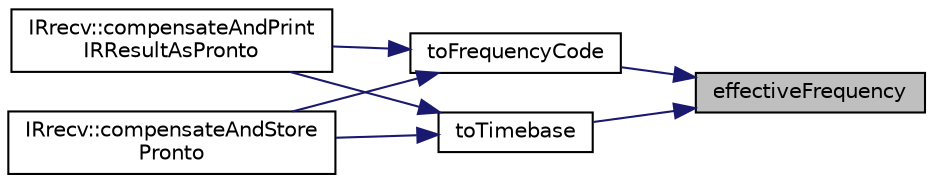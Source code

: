 digraph "effectiveFrequency"
{
 // LATEX_PDF_SIZE
  edge [fontname="Helvetica",fontsize="10",labelfontname="Helvetica",labelfontsize="10"];
  node [fontname="Helvetica",fontsize="10",shape=record];
  rankdir="RL";
  Node1 [label="effectiveFrequency",height=0.2,width=0.4,color="black", fillcolor="grey75", style="filled", fontcolor="black",tooltip=" "];
  Node1 -> Node2 [dir="back",color="midnightblue",fontsize="10",style="solid",fontname="Helvetica"];
  Node2 [label="toFrequencyCode",height=0.2,width=0.4,color="black", fillcolor="white", style="filled",URL="$group___decoder.html#ga155ad672d0494903d7c89e73650879ae",tooltip=" "];
  Node2 -> Node3 [dir="back",color="midnightblue",fontsize="10",style="solid",fontname="Helvetica"];
  Node3 [label="IRrecv::compensateAndPrint\lIRResultAsPronto",height=0.2,width=0.4,color="black", fillcolor="white", style="filled",URL="$group___decoder.html#gaa701711c860c8ff58d332c4567e7ff89",tooltip=" "];
  Node2 -> Node4 [dir="back",color="midnightblue",fontsize="10",style="solid",fontname="Helvetica"];
  Node4 [label="IRrecv::compensateAndStore\lPronto",height=0.2,width=0.4,color="black", fillcolor="white", style="filled",URL="$group___decoder.html#ga48195517ee0e2cd73788c7956e413014",tooltip=" "];
  Node1 -> Node5 [dir="back",color="midnightblue",fontsize="10",style="solid",fontname="Helvetica"];
  Node5 [label="toTimebase",height=0.2,width=0.4,color="black", fillcolor="white", style="filled",URL="$group___decoder.html#ga356fabeed3a4b0a010a35550e86285c5",tooltip=" "];
  Node5 -> Node3 [dir="back",color="midnightblue",fontsize="10",style="solid",fontname="Helvetica"];
  Node5 -> Node4 [dir="back",color="midnightblue",fontsize="10",style="solid",fontname="Helvetica"];
}
